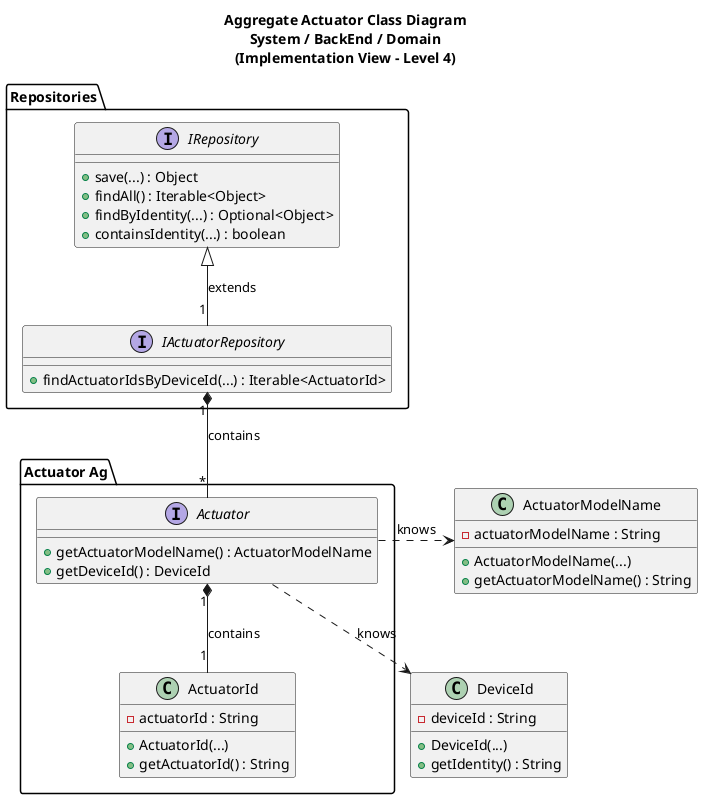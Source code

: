 @startuml

title Aggregate Actuator Class Diagram\nSystem / BackEnd / Domain\n(Implementation View - Level 4)

class DeviceId{
- deviceId : String
+ DeviceId(...)
+ getIdentity() : String
}

package "Actuator Ag" {
interface Actuator {
+ getActuatorModelName() : ActuatorModelName
+ getDeviceId() : DeviceId
}
class ActuatorId {
- actuatorId : String
+ ActuatorId(...)
+ getActuatorId() : String
}
}

class ActuatorModelName {
- actuatorModelName : String
+ ActuatorModelName(...)
+ getActuatorModelName() : String
}

package Repositories {
interface IRepository {
+ save(...) : Object
+ findAll() : Iterable<Object>
+ findByIdentity(...) : Optional<Object>
+ containsIdentity(...) : boolean
}

interface IActuatorRepository {
+ findActuatorIdsByDeviceId(...) : Iterable<ActuatorId>
}
}

Actuator ..> DeviceId : knows
Actuator "1" *-- "1" ActuatorId : contains

Actuator .right.> ActuatorModelName : knows

IActuatorRepository "1" -up-|> IRepository : extends

IActuatorRepository "1" *-- "*" Actuator : contains

@enduml